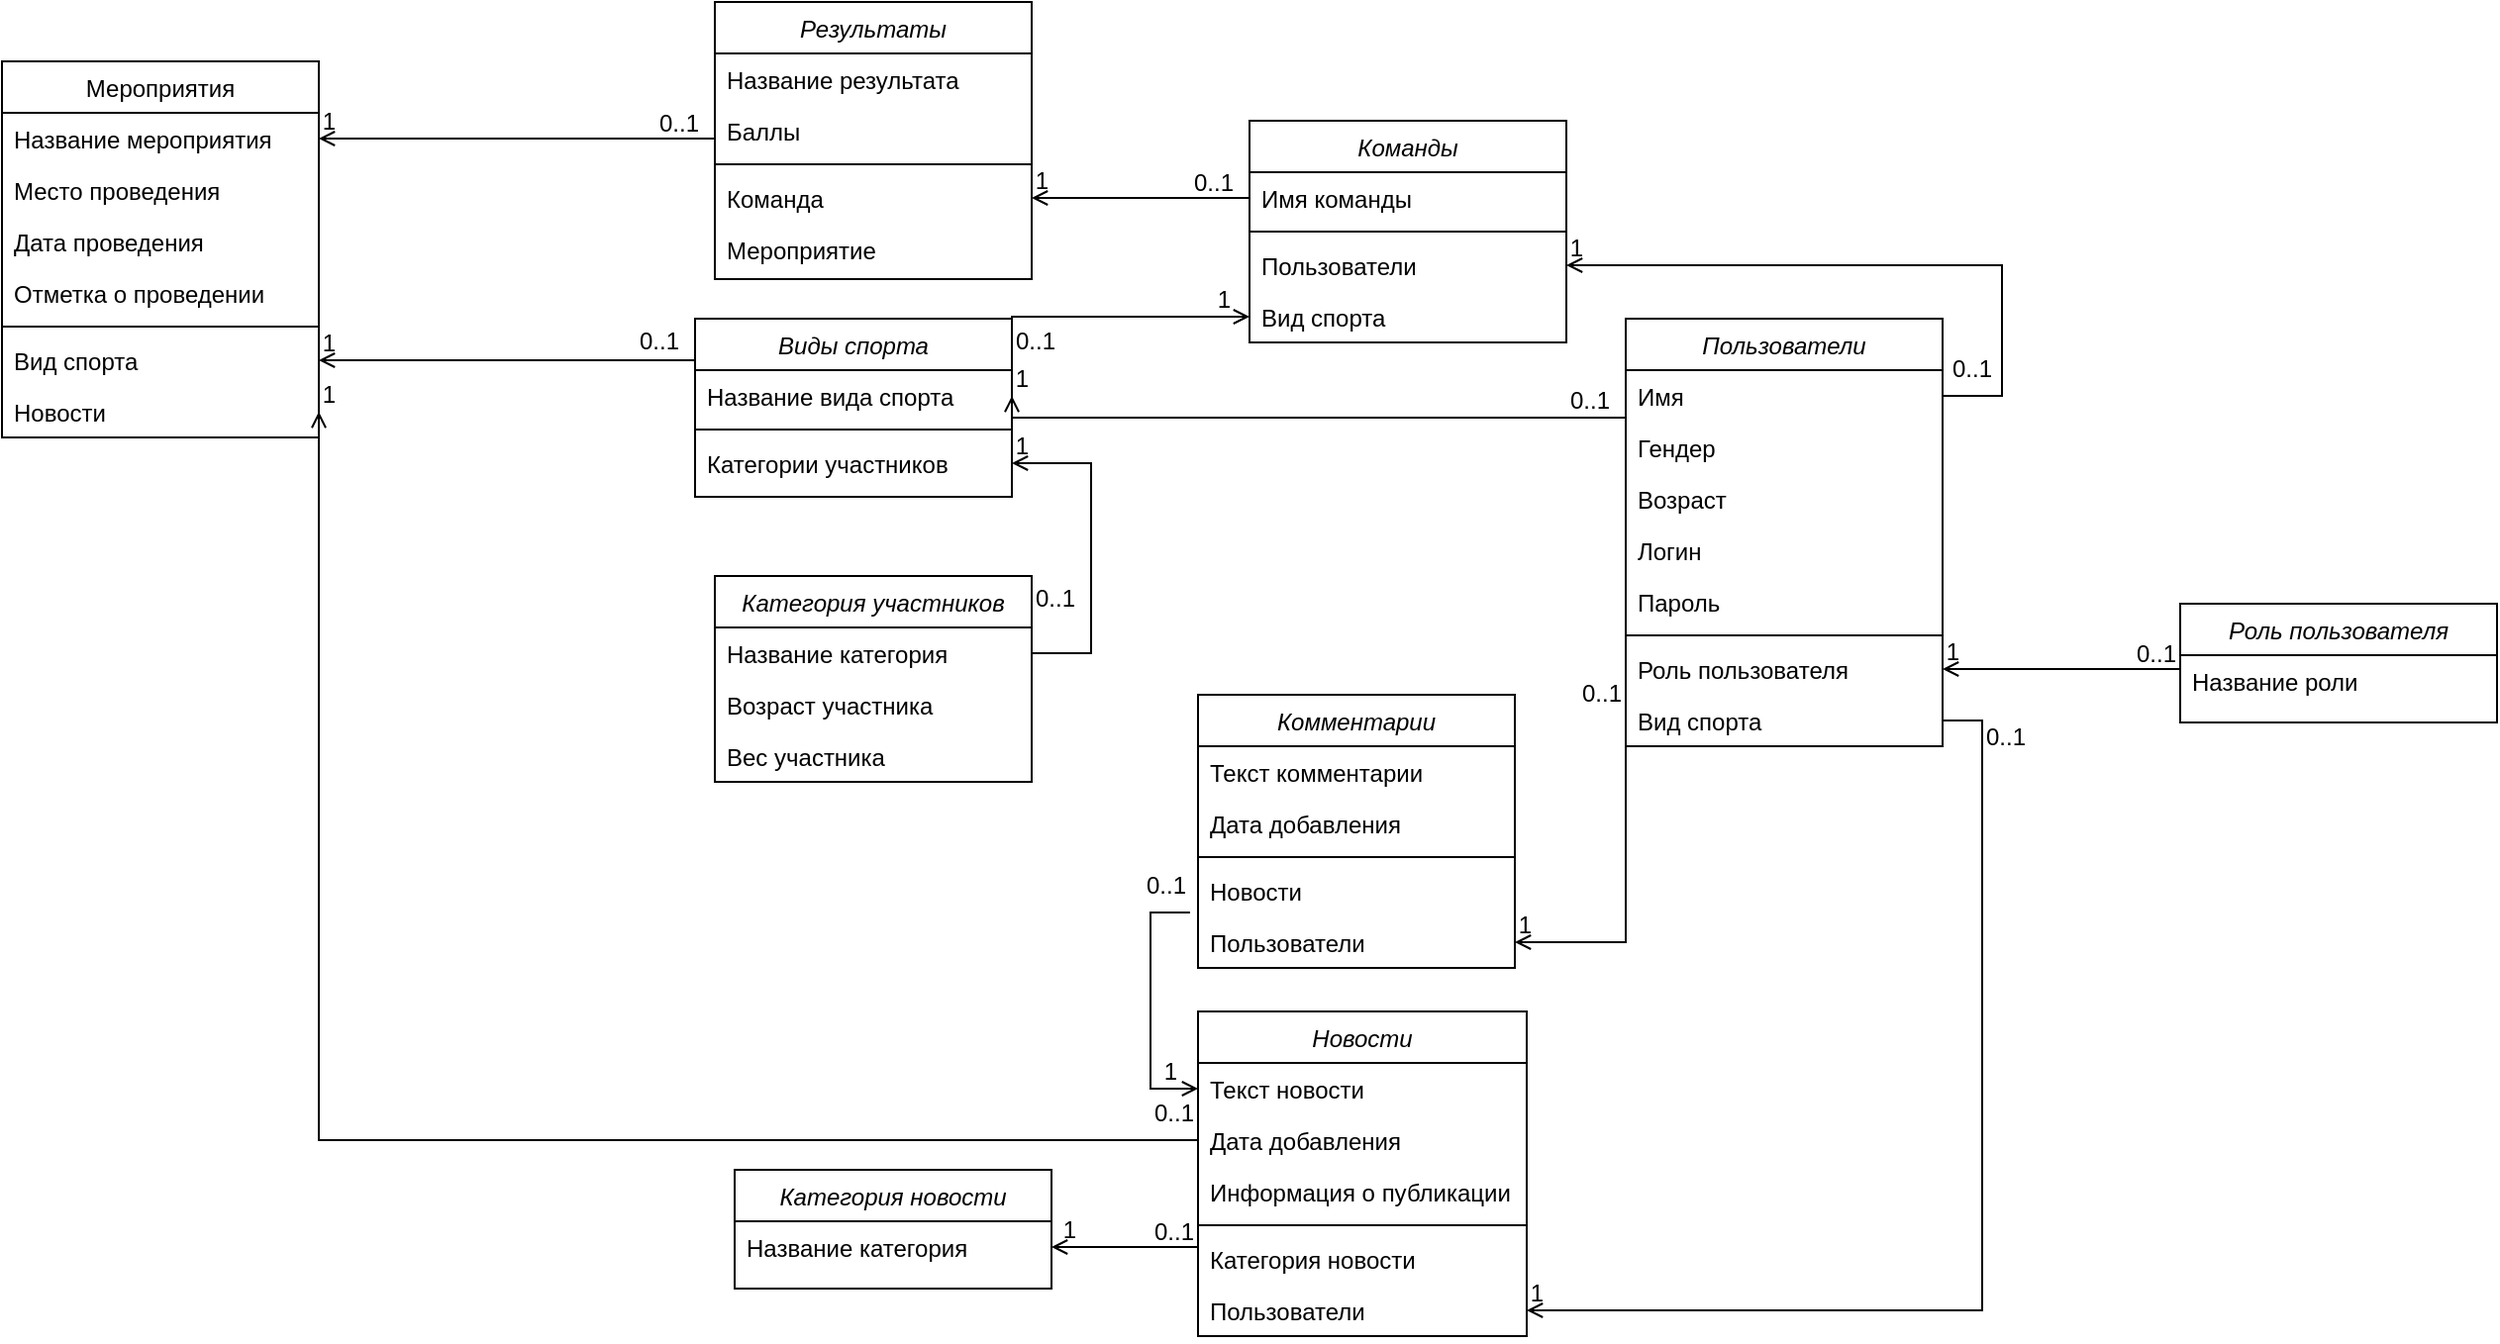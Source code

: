 <mxfile version="14.1.9" type="device"><diagram id="C5RBs43oDa-KdzZeNtuy" name="Page-1"><mxGraphModel dx="1865" dy="491" grid="1" gridSize="10" guides="1" tooltips="1" connect="1" arrows="1" fold="1" page="1" pageScale="1" pageWidth="827" pageHeight="1169" math="0" shadow="0"><root><mxCell id="WIyWlLk6GJQsqaUBKTNV-0"/><mxCell id="WIyWlLk6GJQsqaUBKTNV-1" parent="WIyWlLk6GJQsqaUBKTNV-0"/><mxCell id="zkfFHV4jXpPFQw0GAbJ--0" value="Результаты" style="swimlane;fontStyle=2;align=center;verticalAlign=top;childLayout=stackLayout;horizontal=1;startSize=26;horizontalStack=0;resizeParent=1;resizeLast=0;collapsible=1;marginBottom=0;rounded=0;shadow=0;strokeWidth=1;" parent="WIyWlLk6GJQsqaUBKTNV-1" vertex="1"><mxGeometry x="170" y="90" width="160" height="140" as="geometry"><mxRectangle x="230" y="140" width="160" height="26" as="alternateBounds"/></mxGeometry></mxCell><mxCell id="zkfFHV4jXpPFQw0GAbJ--1" value="Название результата" style="text;align=left;verticalAlign=top;spacingLeft=4;spacingRight=4;overflow=hidden;rotatable=0;points=[[0,0.5],[1,0.5]];portConstraint=eastwest;" parent="zkfFHV4jXpPFQw0GAbJ--0" vertex="1"><mxGeometry y="26" width="160" height="26" as="geometry"/></mxCell><mxCell id="zkfFHV4jXpPFQw0GAbJ--2" value="Баллы" style="text;align=left;verticalAlign=top;spacingLeft=4;spacingRight=4;overflow=hidden;rotatable=0;points=[[0,0.5],[1,0.5]];portConstraint=eastwest;rounded=0;shadow=0;html=0;" parent="zkfFHV4jXpPFQw0GAbJ--0" vertex="1"><mxGeometry y="52" width="160" height="26" as="geometry"/></mxCell><mxCell id="zkfFHV4jXpPFQw0GAbJ--4" value="" style="line;html=1;strokeWidth=1;align=left;verticalAlign=middle;spacingTop=-1;spacingLeft=3;spacingRight=3;rotatable=0;labelPosition=right;points=[];portConstraint=eastwest;" parent="zkfFHV4jXpPFQw0GAbJ--0" vertex="1"><mxGeometry y="78" width="160" height="8" as="geometry"/></mxCell><mxCell id="zkfFHV4jXpPFQw0GAbJ--5" value="Команда" style="text;align=left;verticalAlign=top;spacingLeft=4;spacingRight=4;overflow=hidden;rotatable=0;points=[[0,0.5],[1,0.5]];portConstraint=eastwest;" parent="zkfFHV4jXpPFQw0GAbJ--0" vertex="1"><mxGeometry y="86" width="160" height="26" as="geometry"/></mxCell><mxCell id="zkfFHV4jXpPFQw0GAbJ--3" value="Мероприятие" style="text;align=left;verticalAlign=top;spacingLeft=4;spacingRight=4;overflow=hidden;rotatable=0;points=[[0,0.5],[1,0.5]];portConstraint=eastwest;rounded=0;shadow=0;html=0;" parent="zkfFHV4jXpPFQw0GAbJ--0" vertex="1"><mxGeometry y="112" width="160" height="26" as="geometry"/></mxCell><mxCell id="zkfFHV4jXpPFQw0GAbJ--17" value="Мероприятия" style="swimlane;fontStyle=0;align=center;verticalAlign=top;childLayout=stackLayout;horizontal=1;startSize=26;horizontalStack=0;resizeParent=1;resizeLast=0;collapsible=1;marginBottom=0;rounded=0;shadow=0;strokeWidth=1;" parent="WIyWlLk6GJQsqaUBKTNV-1" vertex="1"><mxGeometry x="-190" y="120" width="160" height="190" as="geometry"><mxRectangle x="550" y="140" width="160" height="26" as="alternateBounds"/></mxGeometry></mxCell><mxCell id="zkfFHV4jXpPFQw0GAbJ--18" value="Название мероприятия" style="text;align=left;verticalAlign=top;spacingLeft=4;spacingRight=4;overflow=hidden;rotatable=0;points=[[0,0.5],[1,0.5]];portConstraint=eastwest;" parent="zkfFHV4jXpPFQw0GAbJ--17" vertex="1"><mxGeometry y="26" width="160" height="26" as="geometry"/></mxCell><mxCell id="zkfFHV4jXpPFQw0GAbJ--19" value="Место проведения" style="text;align=left;verticalAlign=top;spacingLeft=4;spacingRight=4;overflow=hidden;rotatable=0;points=[[0,0.5],[1,0.5]];portConstraint=eastwest;rounded=0;shadow=0;html=0;" parent="zkfFHV4jXpPFQw0GAbJ--17" vertex="1"><mxGeometry y="52" width="160" height="26" as="geometry"/></mxCell><mxCell id="zkfFHV4jXpPFQw0GAbJ--20" value="Дата проведения" style="text;align=left;verticalAlign=top;spacingLeft=4;spacingRight=4;overflow=hidden;rotatable=0;points=[[0,0.5],[1,0.5]];portConstraint=eastwest;rounded=0;shadow=0;html=0;" parent="zkfFHV4jXpPFQw0GAbJ--17" vertex="1"><mxGeometry y="78" width="160" height="26" as="geometry"/></mxCell><mxCell id="zkfFHV4jXpPFQw0GAbJ--21" value="Отметка о проведении" style="text;align=left;verticalAlign=top;spacingLeft=4;spacingRight=4;overflow=hidden;rotatable=0;points=[[0,0.5],[1,0.5]];portConstraint=eastwest;rounded=0;shadow=0;html=0;" parent="zkfFHV4jXpPFQw0GAbJ--17" vertex="1"><mxGeometry y="104" width="160" height="26" as="geometry"/></mxCell><mxCell id="zkfFHV4jXpPFQw0GAbJ--23" value="" style="line;html=1;strokeWidth=1;align=left;verticalAlign=middle;spacingTop=-1;spacingLeft=3;spacingRight=3;rotatable=0;labelPosition=right;points=[];portConstraint=eastwest;" parent="zkfFHV4jXpPFQw0GAbJ--17" vertex="1"><mxGeometry y="130" width="160" height="8" as="geometry"/></mxCell><mxCell id="zkfFHV4jXpPFQw0GAbJ--24" value="Вид спорта" style="text;align=left;verticalAlign=top;spacingLeft=4;spacingRight=4;overflow=hidden;rotatable=0;points=[[0,0.5],[1,0.5]];portConstraint=eastwest;" parent="zkfFHV4jXpPFQw0GAbJ--17" vertex="1"><mxGeometry y="138" width="160" height="26" as="geometry"/></mxCell><mxCell id="zkfFHV4jXpPFQw0GAbJ--25" value="Новости" style="text;align=left;verticalAlign=top;spacingLeft=4;spacingRight=4;overflow=hidden;rotatable=0;points=[[0,0.5],[1,0.5]];portConstraint=eastwest;" parent="zkfFHV4jXpPFQw0GAbJ--17" vertex="1"><mxGeometry y="164" width="160" height="26" as="geometry"/></mxCell><mxCell id="zkfFHV4jXpPFQw0GAbJ--26" value="" style="endArrow=open;shadow=0;strokeWidth=1;rounded=0;endFill=1;edgeStyle=elbowEdgeStyle;elbow=vertical;exitX=0;exitY=0.5;exitDx=0;exitDy=0;entryX=1;entryY=0.5;entryDx=0;entryDy=0;" parent="WIyWlLk6GJQsqaUBKTNV-1" source="zkfFHV4jXpPFQw0GAbJ--3" target="zkfFHV4jXpPFQw0GAbJ--18" edge="1"><mxGeometry x="0.5" y="41" relative="1" as="geometry"><mxPoint x="380" y="192" as="sourcePoint"/><mxPoint x="40" y="199" as="targetPoint"/><mxPoint x="-40" y="32" as="offset"/><Array as="points"><mxPoint x="70" y="159"/><mxPoint x="50" y="210"/><mxPoint x="70" y="220"/><mxPoint x="100" y="270"/></Array></mxGeometry></mxCell><mxCell id="zkfFHV4jXpPFQw0GAbJ--27" value="0..1" style="resizable=0;align=left;verticalAlign=bottom;labelBackgroundColor=none;fontSize=12;" parent="zkfFHV4jXpPFQw0GAbJ--26" connectable="0" vertex="1"><mxGeometry x="-1" relative="1" as="geometry"><mxPoint x="-30" y="-55" as="offset"/></mxGeometry></mxCell><mxCell id="zkfFHV4jXpPFQw0GAbJ--28" value="1" style="resizable=0;align=right;verticalAlign=bottom;labelBackgroundColor=none;fontSize=12;" parent="zkfFHV4jXpPFQw0GAbJ--26" connectable="0" vertex="1"><mxGeometry x="1" relative="1" as="geometry"><mxPoint x="10" as="offset"/></mxGeometry></mxCell><mxCell id="qn48XHFbAsI4lmH5Evxz-6" value="Команды" style="swimlane;fontStyle=2;align=center;verticalAlign=top;childLayout=stackLayout;horizontal=1;startSize=26;horizontalStack=0;resizeParent=1;resizeLast=0;collapsible=1;marginBottom=0;rounded=0;shadow=0;strokeWidth=1;" vertex="1" parent="WIyWlLk6GJQsqaUBKTNV-1"><mxGeometry x="440" y="150" width="160" height="112" as="geometry"><mxRectangle x="230" y="140" width="160" height="26" as="alternateBounds"/></mxGeometry></mxCell><mxCell id="qn48XHFbAsI4lmH5Evxz-7" value="Имя команды" style="text;align=left;verticalAlign=top;spacingLeft=4;spacingRight=4;overflow=hidden;rotatable=0;points=[[0,0.5],[1,0.5]];portConstraint=eastwest;" vertex="1" parent="qn48XHFbAsI4lmH5Evxz-6"><mxGeometry y="26" width="160" height="26" as="geometry"/></mxCell><mxCell id="qn48XHFbAsI4lmH5Evxz-9" value="" style="line;html=1;strokeWidth=1;align=left;verticalAlign=middle;spacingTop=-1;spacingLeft=3;spacingRight=3;rotatable=0;labelPosition=right;points=[];portConstraint=eastwest;" vertex="1" parent="qn48XHFbAsI4lmH5Evxz-6"><mxGeometry y="52" width="160" height="8" as="geometry"/></mxCell><mxCell id="qn48XHFbAsI4lmH5Evxz-10" value="Пользователи" style="text;align=left;verticalAlign=top;spacingLeft=4;spacingRight=4;overflow=hidden;rotatable=0;points=[[0,0.5],[1,0.5]];portConstraint=eastwest;" vertex="1" parent="qn48XHFbAsI4lmH5Evxz-6"><mxGeometry y="60" width="160" height="26" as="geometry"/></mxCell><mxCell id="qn48XHFbAsI4lmH5Evxz-11" value="Вид спорта" style="text;align=left;verticalAlign=top;spacingLeft=4;spacingRight=4;overflow=hidden;rotatable=0;points=[[0,0.5],[1,0.5]];portConstraint=eastwest;rounded=0;shadow=0;html=0;" vertex="1" parent="qn48XHFbAsI4lmH5Evxz-6"><mxGeometry y="86" width="160" height="26" as="geometry"/></mxCell><mxCell id="qn48XHFbAsI4lmH5Evxz-12" value="" style="endArrow=open;shadow=0;strokeWidth=1;rounded=0;endFill=1;edgeStyle=elbowEdgeStyle;elbow=vertical;exitX=0;exitY=0.5;exitDx=0;exitDy=0;entryX=1;entryY=0.5;entryDx=0;entryDy=0;" edge="1" parent="WIyWlLk6GJQsqaUBKTNV-1" source="qn48XHFbAsI4lmH5Evxz-7" target="zkfFHV4jXpPFQw0GAbJ--5"><mxGeometry x="0.5" y="41" relative="1" as="geometry"><mxPoint x="460" y="240" as="sourcePoint"/><mxPoint x="340" y="260" as="targetPoint"/><mxPoint x="-40" y="32" as="offset"/><Array as="points"><mxPoint x="370" y="189"/><mxPoint x="350" y="259"/><mxPoint x="350" y="210"/></Array></mxGeometry></mxCell><mxCell id="qn48XHFbAsI4lmH5Evxz-13" value="0..1" style="resizable=0;align=left;verticalAlign=bottom;labelBackgroundColor=none;fontSize=12;" connectable="0" vertex="1" parent="qn48XHFbAsI4lmH5Evxz-12"><mxGeometry x="-1" relative="1" as="geometry"><mxPoint x="-30" y="1" as="offset"/></mxGeometry></mxCell><mxCell id="qn48XHFbAsI4lmH5Evxz-14" value="1" style="resizable=0;align=right;verticalAlign=bottom;labelBackgroundColor=none;fontSize=12;" connectable="0" vertex="1" parent="qn48XHFbAsI4lmH5Evxz-12"><mxGeometry x="1" relative="1" as="geometry"><mxPoint x="10" as="offset"/></mxGeometry></mxCell><mxCell id="qn48XHFbAsI4lmH5Evxz-15" value="Виды спорта" style="swimlane;fontStyle=2;align=center;verticalAlign=top;childLayout=stackLayout;horizontal=1;startSize=26;horizontalStack=0;resizeParent=1;resizeLast=0;collapsible=1;marginBottom=0;rounded=0;shadow=0;strokeWidth=1;" vertex="1" parent="WIyWlLk6GJQsqaUBKTNV-1"><mxGeometry x="160" y="250" width="160" height="90" as="geometry"><mxRectangle x="230" y="140" width="160" height="26" as="alternateBounds"/></mxGeometry></mxCell><mxCell id="qn48XHFbAsI4lmH5Evxz-16" value="Название вида спорта" style="text;align=left;verticalAlign=top;spacingLeft=4;spacingRight=4;overflow=hidden;rotatable=0;points=[[0,0.5],[1,0.5]];portConstraint=eastwest;" vertex="1" parent="qn48XHFbAsI4lmH5Evxz-15"><mxGeometry y="26" width="160" height="26" as="geometry"/></mxCell><mxCell id="qn48XHFbAsI4lmH5Evxz-17" value="" style="line;html=1;strokeWidth=1;align=left;verticalAlign=middle;spacingTop=-1;spacingLeft=3;spacingRight=3;rotatable=0;labelPosition=right;points=[];portConstraint=eastwest;" vertex="1" parent="qn48XHFbAsI4lmH5Evxz-15"><mxGeometry y="52" width="160" height="8" as="geometry"/></mxCell><mxCell id="qn48XHFbAsI4lmH5Evxz-18" value="Категории участников" style="text;align=left;verticalAlign=top;spacingLeft=4;spacingRight=4;overflow=hidden;rotatable=0;points=[[0,0.5],[1,0.5]];portConstraint=eastwest;" vertex="1" parent="qn48XHFbAsI4lmH5Evxz-15"><mxGeometry y="60" width="160" height="26" as="geometry"/></mxCell><mxCell id="qn48XHFbAsI4lmH5Evxz-20" value="" style="endArrow=open;shadow=0;strokeWidth=1;rounded=0;endFill=1;edgeStyle=elbowEdgeStyle;elbow=vertical;exitX=1;exitY=0.5;exitDx=0;exitDy=0;entryX=0;entryY=0.5;entryDx=0;entryDy=0;" edge="1" parent="WIyWlLk6GJQsqaUBKTNV-1" source="qn48XHFbAsI4lmH5Evxz-16" target="qn48XHFbAsI4lmH5Evxz-11"><mxGeometry x="0.5" y="41" relative="1" as="geometry"><mxPoint x="430" y="249" as="sourcePoint"/><mxPoint x="350" y="270" as="targetPoint"/><mxPoint x="-40" y="32" as="offset"/><Array as="points"><mxPoint x="380" y="249"/><mxPoint x="370" y="289"/><mxPoint x="420" y="300"/><mxPoint x="410" y="300"/><mxPoint x="380" y="319"/><mxPoint x="360" y="290"/><mxPoint x="400" y="260"/><mxPoint x="400" y="280"/><mxPoint x="390" y="319"/><mxPoint x="410" y="450"/><mxPoint x="410" y="401"/></Array></mxGeometry></mxCell><mxCell id="qn48XHFbAsI4lmH5Evxz-21" value="0..1" style="resizable=0;align=left;verticalAlign=bottom;labelBackgroundColor=none;fontSize=12;" connectable="0" vertex="1" parent="qn48XHFbAsI4lmH5Evxz-20"><mxGeometry x="-1" relative="1" as="geometry"><mxPoint y="-19" as="offset"/></mxGeometry></mxCell><mxCell id="qn48XHFbAsI4lmH5Evxz-22" value="1" style="resizable=0;align=right;verticalAlign=bottom;labelBackgroundColor=none;fontSize=12;" connectable="0" vertex="1" parent="qn48XHFbAsI4lmH5Evxz-20"><mxGeometry x="1" relative="1" as="geometry"><mxPoint x="-8" as="offset"/></mxGeometry></mxCell><mxCell id="qn48XHFbAsI4lmH5Evxz-23" value="Категория участников" style="swimlane;fontStyle=2;align=center;verticalAlign=top;childLayout=stackLayout;horizontal=1;startSize=26;horizontalStack=0;resizeParent=1;resizeLast=0;collapsible=1;marginBottom=0;rounded=0;shadow=0;strokeWidth=1;" vertex="1" parent="WIyWlLk6GJQsqaUBKTNV-1"><mxGeometry x="170" y="380" width="160" height="104" as="geometry"><mxRectangle x="230" y="140" width="160" height="26" as="alternateBounds"/></mxGeometry></mxCell><mxCell id="qn48XHFbAsI4lmH5Evxz-24" value="Название категория" style="text;align=left;verticalAlign=top;spacingLeft=4;spacingRight=4;overflow=hidden;rotatable=0;points=[[0,0.5],[1,0.5]];portConstraint=eastwest;" vertex="1" parent="qn48XHFbAsI4lmH5Evxz-23"><mxGeometry y="26" width="160" height="26" as="geometry"/></mxCell><mxCell id="qn48XHFbAsI4lmH5Evxz-26" value="Возраст участника" style="text;align=left;verticalAlign=top;spacingLeft=4;spacingRight=4;overflow=hidden;rotatable=0;points=[[0,0.5],[1,0.5]];portConstraint=eastwest;" vertex="1" parent="qn48XHFbAsI4lmH5Evxz-23"><mxGeometry y="52" width="160" height="26" as="geometry"/></mxCell><mxCell id="qn48XHFbAsI4lmH5Evxz-28" value="Вес участника" style="text;align=left;verticalAlign=top;spacingLeft=4;spacingRight=4;overflow=hidden;rotatable=0;points=[[0,0.5],[1,0.5]];portConstraint=eastwest;" vertex="1" parent="qn48XHFbAsI4lmH5Evxz-23"><mxGeometry y="78" width="160" height="26" as="geometry"/></mxCell><mxCell id="qn48XHFbAsI4lmH5Evxz-29" value="" style="endArrow=open;shadow=0;strokeWidth=1;rounded=0;endFill=1;edgeStyle=elbowEdgeStyle;elbow=vertical;exitX=1;exitY=0.5;exitDx=0;exitDy=0;entryX=1;entryY=0.5;entryDx=0;entryDy=0;" edge="1" parent="WIyWlLk6GJQsqaUBKTNV-1" source="qn48XHFbAsI4lmH5Evxz-24" target="qn48XHFbAsI4lmH5Evxz-18"><mxGeometry x="0.5" y="41" relative="1" as="geometry"><mxPoint x="354" y="410" as="sourcePoint"/><mxPoint x="474" y="370" as="targetPoint"/><mxPoint x="-40" y="32" as="offset"/><Array as="points"><mxPoint x="360" y="380"/><mxPoint x="414" y="370"/><mxPoint x="404" y="410"/><mxPoint x="454" y="421"/><mxPoint x="444" y="421"/><mxPoint x="414" y="440"/><mxPoint x="394" y="411"/><mxPoint x="434" y="381"/><mxPoint x="434" y="401"/><mxPoint x="424" y="440"/><mxPoint x="444" y="571"/><mxPoint x="444" y="522"/></Array></mxGeometry></mxCell><mxCell id="qn48XHFbAsI4lmH5Evxz-30" value="0..1" style="resizable=0;align=left;verticalAlign=bottom;labelBackgroundColor=none;fontSize=12;" connectable="0" vertex="1" parent="qn48XHFbAsI4lmH5Evxz-29"><mxGeometry x="-1" relative="1" as="geometry"><mxPoint y="-19" as="offset"/></mxGeometry></mxCell><mxCell id="qn48XHFbAsI4lmH5Evxz-31" value="1" style="resizable=0;align=right;verticalAlign=bottom;labelBackgroundColor=none;fontSize=12;" connectable="0" vertex="1" parent="qn48XHFbAsI4lmH5Evxz-29"><mxGeometry x="1" relative="1" as="geometry"><mxPoint x="10" as="offset"/></mxGeometry></mxCell><mxCell id="qn48XHFbAsI4lmH5Evxz-32" value="" style="endArrow=open;shadow=0;strokeWidth=1;rounded=0;endFill=1;edgeStyle=elbowEdgeStyle;elbow=vertical;exitX=0;exitY=0.5;exitDx=0;exitDy=0;entryX=1;entryY=0.5;entryDx=0;entryDy=0;" edge="1" parent="WIyWlLk6GJQsqaUBKTNV-1" source="qn48XHFbAsI4lmH5Evxz-16" target="zkfFHV4jXpPFQw0GAbJ--24"><mxGeometry x="0.5" y="41" relative="1" as="geometry"><mxPoint x="340" y="309" as="sourcePoint"/><mxPoint x="460" y="269" as="targetPoint"/><mxPoint x="-40" y="32" as="offset"/><Array as="points"><mxPoint x="70" y="271"/><mxPoint x="440" y="320"/><mxPoint x="430" y="320"/><mxPoint x="400" y="339"/><mxPoint x="380" y="310"/><mxPoint x="420" y="280"/><mxPoint x="420" y="300"/><mxPoint x="410" y="339"/><mxPoint x="430" y="470"/><mxPoint x="430" y="421"/></Array></mxGeometry></mxCell><mxCell id="qn48XHFbAsI4lmH5Evxz-33" value="0..1" style="resizable=0;align=left;verticalAlign=bottom;labelBackgroundColor=none;fontSize=12;" connectable="0" vertex="1" parent="qn48XHFbAsI4lmH5Evxz-32"><mxGeometry x="-1" relative="1" as="geometry"><mxPoint x="-30" y="-19" as="offset"/></mxGeometry></mxCell><mxCell id="qn48XHFbAsI4lmH5Evxz-34" value="1" style="resizable=0;align=right;verticalAlign=bottom;labelBackgroundColor=none;fontSize=12;" connectable="0" vertex="1" parent="qn48XHFbAsI4lmH5Evxz-32"><mxGeometry x="1" relative="1" as="geometry"><mxPoint x="10" as="offset"/></mxGeometry></mxCell><mxCell id="qn48XHFbAsI4lmH5Evxz-35" value="Пользователи" style="swimlane;fontStyle=2;align=center;verticalAlign=top;childLayout=stackLayout;horizontal=1;startSize=26;horizontalStack=0;resizeParent=1;resizeLast=0;collapsible=1;marginBottom=0;rounded=0;shadow=0;strokeWidth=1;" vertex="1" parent="WIyWlLk6GJQsqaUBKTNV-1"><mxGeometry x="630" y="250" width="160" height="216" as="geometry"><mxRectangle x="230" y="140" width="160" height="26" as="alternateBounds"/></mxGeometry></mxCell><mxCell id="qn48XHFbAsI4lmH5Evxz-36" value="Имя" style="text;align=left;verticalAlign=top;spacingLeft=4;spacingRight=4;overflow=hidden;rotatable=0;points=[[0,0.5],[1,0.5]];portConstraint=eastwest;" vertex="1" parent="qn48XHFbAsI4lmH5Evxz-35"><mxGeometry y="26" width="160" height="26" as="geometry"/></mxCell><mxCell id="qn48XHFbAsI4lmH5Evxz-41" value="Гендер" style="text;align=left;verticalAlign=top;spacingLeft=4;spacingRight=4;overflow=hidden;rotatable=0;points=[[0,0.5],[1,0.5]];portConstraint=eastwest;" vertex="1" parent="qn48XHFbAsI4lmH5Evxz-35"><mxGeometry y="52" width="160" height="26" as="geometry"/></mxCell><mxCell id="qn48XHFbAsI4lmH5Evxz-40" value="Возраст" style="text;align=left;verticalAlign=top;spacingLeft=4;spacingRight=4;overflow=hidden;rotatable=0;points=[[0,0.5],[1,0.5]];portConstraint=eastwest;" vertex="1" parent="qn48XHFbAsI4lmH5Evxz-35"><mxGeometry y="78" width="160" height="26" as="geometry"/></mxCell><mxCell id="qn48XHFbAsI4lmH5Evxz-42" value="Логин" style="text;align=left;verticalAlign=top;spacingLeft=4;spacingRight=4;overflow=hidden;rotatable=0;points=[[0,0.5],[1,0.5]];portConstraint=eastwest;" vertex="1" parent="qn48XHFbAsI4lmH5Evxz-35"><mxGeometry y="104" width="160" height="26" as="geometry"/></mxCell><mxCell id="qn48XHFbAsI4lmH5Evxz-43" value="Пароль" style="text;align=left;verticalAlign=top;spacingLeft=4;spacingRight=4;overflow=hidden;rotatable=0;points=[[0,0.5],[1,0.5]];portConstraint=eastwest;" vertex="1" parent="qn48XHFbAsI4lmH5Evxz-35"><mxGeometry y="130" width="160" height="26" as="geometry"/></mxCell><mxCell id="qn48XHFbAsI4lmH5Evxz-37" value="" style="line;html=1;strokeWidth=1;align=left;verticalAlign=middle;spacingTop=-1;spacingLeft=3;spacingRight=3;rotatable=0;labelPosition=right;points=[];portConstraint=eastwest;" vertex="1" parent="qn48XHFbAsI4lmH5Evxz-35"><mxGeometry y="156" width="160" height="8" as="geometry"/></mxCell><mxCell id="qn48XHFbAsI4lmH5Evxz-38" value="Роль пользователя" style="text;align=left;verticalAlign=top;spacingLeft=4;spacingRight=4;overflow=hidden;rotatable=0;points=[[0,0.5],[1,0.5]];portConstraint=eastwest;" vertex="1" parent="qn48XHFbAsI4lmH5Evxz-35"><mxGeometry y="164" width="160" height="26" as="geometry"/></mxCell><mxCell id="qn48XHFbAsI4lmH5Evxz-39" value="Вид спорта" style="text;align=left;verticalAlign=top;spacingLeft=4;spacingRight=4;overflow=hidden;rotatable=0;points=[[0,0.5],[1,0.5]];portConstraint=eastwest;rounded=0;shadow=0;html=0;" vertex="1" parent="qn48XHFbAsI4lmH5Evxz-35"><mxGeometry y="190" width="160" height="26" as="geometry"/></mxCell><mxCell id="qn48XHFbAsI4lmH5Evxz-44" value="" style="endArrow=open;shadow=0;strokeWidth=1;rounded=0;endFill=1;edgeStyle=elbowEdgeStyle;elbow=vertical;exitX=0;exitY=0.5;exitDx=0;exitDy=0;entryX=1;entryY=0.5;entryDx=0;entryDy=0;" edge="1" parent="WIyWlLk6GJQsqaUBKTNV-1" source="qn48XHFbAsI4lmH5Evxz-39" target="qn48XHFbAsI4lmH5Evxz-16"><mxGeometry x="0.5" y="41" relative="1" as="geometry"><mxPoint x="440" y="416" as="sourcePoint"/><mxPoint x="390" y="300" as="targetPoint"/><mxPoint x="-40" y="32" as="offset"/><Array as="points"><mxPoint x="580" y="300"/><mxPoint x="400" y="289"/><mxPoint x="360" y="340"/><mxPoint x="430" y="410"/><mxPoint x="470" y="377"/><mxPoint x="524" y="367"/><mxPoint x="514" y="407"/><mxPoint x="564" y="418"/><mxPoint x="554" y="418"/><mxPoint x="524" y="437"/><mxPoint x="504" y="408"/><mxPoint x="544" y="378"/><mxPoint x="544" y="398"/><mxPoint x="534" y="437"/><mxPoint x="554" y="568"/><mxPoint x="554" y="519"/></Array></mxGeometry></mxCell><mxCell id="qn48XHFbAsI4lmH5Evxz-45" value="0..1" style="resizable=0;align=left;verticalAlign=bottom;labelBackgroundColor=none;fontSize=12;" connectable="0" vertex="1" parent="qn48XHFbAsI4lmH5Evxz-44"><mxGeometry x="-1" relative="1" as="geometry"><mxPoint x="-30" y="-153" as="offset"/></mxGeometry></mxCell><mxCell id="qn48XHFbAsI4lmH5Evxz-46" value="1" style="resizable=0;align=right;verticalAlign=bottom;labelBackgroundColor=none;fontSize=12;" connectable="0" vertex="1" parent="qn48XHFbAsI4lmH5Evxz-44"><mxGeometry x="1" relative="1" as="geometry"><mxPoint x="10" as="offset"/></mxGeometry></mxCell><mxCell id="qn48XHFbAsI4lmH5Evxz-47" value="" style="endArrow=open;shadow=0;strokeWidth=1;rounded=0;endFill=1;edgeStyle=elbowEdgeStyle;elbow=vertical;exitX=1;exitY=0.5;exitDx=0;exitDy=0;entryX=1;entryY=0.5;entryDx=0;entryDy=0;" edge="1" parent="WIyWlLk6GJQsqaUBKTNV-1" source="qn48XHFbAsI4lmH5Evxz-36" target="qn48XHFbAsI4lmH5Evxz-10"><mxGeometry x="0.5" y="41" relative="1" as="geometry"><mxPoint x="350" y="439" as="sourcePoint"/><mxPoint x="340" y="343" as="targetPoint"/><mxPoint x="-40" y="32" as="offset"/><Array as="points"><mxPoint x="820" y="250"/><mxPoint x="780" y="223"/><mxPoint x="434" y="390"/><mxPoint x="424" y="430"/><mxPoint x="474" y="441"/><mxPoint x="464" y="441"/><mxPoint x="434" y="460"/><mxPoint x="414" y="431"/><mxPoint x="454" y="401"/><mxPoint x="454" y="421"/><mxPoint x="444" y="460"/><mxPoint x="464" y="591"/><mxPoint x="464" y="542"/></Array></mxGeometry></mxCell><mxCell id="qn48XHFbAsI4lmH5Evxz-48" value="0..1" style="resizable=0;align=left;verticalAlign=bottom;labelBackgroundColor=none;fontSize=12;" connectable="0" vertex="1" parent="qn48XHFbAsI4lmH5Evxz-47"><mxGeometry x="-1" relative="1" as="geometry"><mxPoint x="3" y="-5" as="offset"/></mxGeometry></mxCell><mxCell id="qn48XHFbAsI4lmH5Evxz-49" value="1" style="resizable=0;align=right;verticalAlign=bottom;labelBackgroundColor=none;fontSize=12;" connectable="0" vertex="1" parent="qn48XHFbAsI4lmH5Evxz-47"><mxGeometry x="1" relative="1" as="geometry"><mxPoint x="10" as="offset"/></mxGeometry></mxCell><mxCell id="qn48XHFbAsI4lmH5Evxz-51" value="Роль пользователя" style="swimlane;fontStyle=2;align=center;verticalAlign=top;childLayout=stackLayout;horizontal=1;startSize=26;horizontalStack=0;resizeParent=1;resizeLast=0;collapsible=1;marginBottom=0;rounded=0;shadow=0;strokeWidth=1;" vertex="1" parent="WIyWlLk6GJQsqaUBKTNV-1"><mxGeometry x="910" y="394" width="160" height="60" as="geometry"><mxRectangle x="230" y="140" width="160" height="26" as="alternateBounds"/></mxGeometry></mxCell><mxCell id="qn48XHFbAsI4lmH5Evxz-52" value="Название роли" style="text;align=left;verticalAlign=top;spacingLeft=4;spacingRight=4;overflow=hidden;rotatable=0;points=[[0,0.5],[1,0.5]];portConstraint=eastwest;" vertex="1" parent="qn48XHFbAsI4lmH5Evxz-51"><mxGeometry y="26" width="160" height="26" as="geometry"/></mxCell><mxCell id="qn48XHFbAsI4lmH5Evxz-55" value="" style="endArrow=open;shadow=0;strokeWidth=1;rounded=0;endFill=1;edgeStyle=elbowEdgeStyle;elbow=vertical;exitX=0;exitY=0.5;exitDx=0;exitDy=0;entryX=1;entryY=0.5;entryDx=0;entryDy=0;" edge="1" parent="WIyWlLk6GJQsqaUBKTNV-1" source="qn48XHFbAsI4lmH5Evxz-52" target="qn48XHFbAsI4lmH5Evxz-38"><mxGeometry x="0.5" y="41" relative="1" as="geometry"><mxPoint x="800" y="299" as="sourcePoint"/><mxPoint x="610" y="233" as="targetPoint"/><mxPoint x="-40" y="32" as="offset"/><Array as="points"><mxPoint x="830" y="427"/><mxPoint x="820" y="420"/><mxPoint x="790" y="233"/><mxPoint x="444" y="400"/><mxPoint x="434" y="440"/><mxPoint x="484" y="451"/><mxPoint x="474" y="451"/><mxPoint x="444" y="470"/><mxPoint x="424" y="441"/><mxPoint x="464" y="411"/><mxPoint x="464" y="431"/><mxPoint x="454" y="470"/><mxPoint x="474" y="601"/><mxPoint x="474" y="552"/></Array></mxGeometry></mxCell><mxCell id="qn48XHFbAsI4lmH5Evxz-56" value="0..1" style="resizable=0;align=left;verticalAlign=bottom;labelBackgroundColor=none;fontSize=12;" connectable="0" vertex="1" parent="qn48XHFbAsI4lmH5Evxz-55"><mxGeometry x="-1" relative="1" as="geometry"><mxPoint x="-24" y="-5" as="offset"/></mxGeometry></mxCell><mxCell id="qn48XHFbAsI4lmH5Evxz-57" value="1" style="resizable=0;align=right;verticalAlign=bottom;labelBackgroundColor=none;fontSize=12;" connectable="0" vertex="1" parent="qn48XHFbAsI4lmH5Evxz-55"><mxGeometry x="1" relative="1" as="geometry"><mxPoint x="10" as="offset"/></mxGeometry></mxCell><mxCell id="qn48XHFbAsI4lmH5Evxz-58" value="Комментарии" style="swimlane;fontStyle=2;align=center;verticalAlign=top;childLayout=stackLayout;horizontal=1;startSize=26;horizontalStack=0;resizeParent=1;resizeLast=0;collapsible=1;marginBottom=0;rounded=0;shadow=0;strokeWidth=1;" vertex="1" parent="WIyWlLk6GJQsqaUBKTNV-1"><mxGeometry x="414" y="440" width="160" height="138" as="geometry"><mxRectangle x="230" y="140" width="160" height="26" as="alternateBounds"/></mxGeometry></mxCell><mxCell id="qn48XHFbAsI4lmH5Evxz-59" value="Текст комментарии" style="text;align=left;verticalAlign=top;spacingLeft=4;spacingRight=4;overflow=hidden;rotatable=0;points=[[0,0.5],[1,0.5]];portConstraint=eastwest;" vertex="1" parent="qn48XHFbAsI4lmH5Evxz-58"><mxGeometry y="26" width="160" height="26" as="geometry"/></mxCell><mxCell id="qn48XHFbAsI4lmH5Evxz-60" value="Дата добавления" style="text;align=left;verticalAlign=top;spacingLeft=4;spacingRight=4;overflow=hidden;rotatable=0;points=[[0,0.5],[1,0.5]];portConstraint=eastwest;" vertex="1" parent="qn48XHFbAsI4lmH5Evxz-58"><mxGeometry y="52" width="160" height="26" as="geometry"/></mxCell><mxCell id="qn48XHFbAsI4lmH5Evxz-64" value="" style="line;html=1;strokeWidth=1;align=left;verticalAlign=middle;spacingTop=-1;spacingLeft=3;spacingRight=3;rotatable=0;labelPosition=right;points=[];portConstraint=eastwest;" vertex="1" parent="qn48XHFbAsI4lmH5Evxz-58"><mxGeometry y="78" width="160" height="8" as="geometry"/></mxCell><mxCell id="qn48XHFbAsI4lmH5Evxz-65" value="Новости" style="text;align=left;verticalAlign=top;spacingLeft=4;spacingRight=4;overflow=hidden;rotatable=0;points=[[0,0.5],[1,0.5]];portConstraint=eastwest;" vertex="1" parent="qn48XHFbAsI4lmH5Evxz-58"><mxGeometry y="86" width="160" height="26" as="geometry"/></mxCell><mxCell id="qn48XHFbAsI4lmH5Evxz-66" value="Пользователи" style="text;align=left;verticalAlign=top;spacingLeft=4;spacingRight=4;overflow=hidden;rotatable=0;points=[[0,0.5],[1,0.5]];portConstraint=eastwest;rounded=0;shadow=0;html=0;" vertex="1" parent="qn48XHFbAsI4lmH5Evxz-58"><mxGeometry y="112" width="160" height="26" as="geometry"/></mxCell><mxCell id="qn48XHFbAsI4lmH5Evxz-67" value="" style="endArrow=open;shadow=0;strokeWidth=1;rounded=0;endFill=1;edgeStyle=elbowEdgeStyle;elbow=vertical;exitX=0;exitY=0.5;exitDx=0;exitDy=0;entryX=1;entryY=0.5;entryDx=0;entryDy=0;" edge="1" parent="WIyWlLk6GJQsqaUBKTNV-1" source="qn48XHFbAsI4lmH5Evxz-39" target="qn48XHFbAsI4lmH5Evxz-66"><mxGeometry x="0.5" y="41" relative="1" as="geometry"><mxPoint x="770" y="566" as="sourcePoint"/><mxPoint x="650" y="560" as="targetPoint"/><mxPoint x="-40" y="32" as="offset"/><Array as="points"><mxPoint x="610" y="565"/><mxPoint x="600" y="470"/><mxPoint x="600" y="500"/><mxPoint x="610" y="565"/><mxPoint x="610" y="500"/><mxPoint x="690" y="560"/><mxPoint x="680" y="553"/><mxPoint x="650" y="366"/><mxPoint x="304" y="533"/><mxPoint x="294" y="573"/><mxPoint x="344" y="584"/><mxPoint x="334" y="584"/><mxPoint x="304" y="603"/><mxPoint x="284" y="574"/><mxPoint x="324" y="544"/><mxPoint x="324" y="564"/><mxPoint x="314" y="603"/><mxPoint x="334" y="734"/><mxPoint x="334" y="685"/></Array></mxGeometry></mxCell><mxCell id="qn48XHFbAsI4lmH5Evxz-68" value="0..1" style="resizable=0;align=left;verticalAlign=bottom;labelBackgroundColor=none;fontSize=12;" connectable="0" vertex="1" parent="qn48XHFbAsI4lmH5Evxz-67"><mxGeometry x="-1" relative="1" as="geometry"><mxPoint x="-24" y="-5" as="offset"/></mxGeometry></mxCell><mxCell id="qn48XHFbAsI4lmH5Evxz-69" value="1" style="resizable=0;align=right;verticalAlign=bottom;labelBackgroundColor=none;fontSize=12;" connectable="0" vertex="1" parent="qn48XHFbAsI4lmH5Evxz-67"><mxGeometry x="1" relative="1" as="geometry"><mxPoint x="10" as="offset"/></mxGeometry></mxCell><mxCell id="qn48XHFbAsI4lmH5Evxz-70" value="Новости" style="swimlane;fontStyle=2;align=center;verticalAlign=top;childLayout=stackLayout;horizontal=1;startSize=26;horizontalStack=0;resizeParent=1;resizeLast=0;collapsible=1;marginBottom=0;rounded=0;shadow=0;strokeWidth=1;" vertex="1" parent="WIyWlLk6GJQsqaUBKTNV-1"><mxGeometry x="414" y="600" width="166" height="164" as="geometry"><mxRectangle x="230" y="140" width="160" height="26" as="alternateBounds"/></mxGeometry></mxCell><mxCell id="qn48XHFbAsI4lmH5Evxz-71" value="Текст новости" style="text;align=left;verticalAlign=top;spacingLeft=4;spacingRight=4;overflow=hidden;rotatable=0;points=[[0,0.5],[1,0.5]];portConstraint=eastwest;" vertex="1" parent="qn48XHFbAsI4lmH5Evxz-70"><mxGeometry y="26" width="166" height="26" as="geometry"/></mxCell><mxCell id="qn48XHFbAsI4lmH5Evxz-72" value="Дата добавления" style="text;align=left;verticalAlign=top;spacingLeft=4;spacingRight=4;overflow=hidden;rotatable=0;points=[[0,0.5],[1,0.5]];portConstraint=eastwest;" vertex="1" parent="qn48XHFbAsI4lmH5Evxz-70"><mxGeometry y="52" width="166" height="26" as="geometry"/></mxCell><mxCell id="qn48XHFbAsI4lmH5Evxz-76" value="Информация о публикации" style="text;align=left;verticalAlign=top;spacingLeft=4;spacingRight=4;overflow=hidden;rotatable=0;points=[[0,0.5],[1,0.5]];portConstraint=eastwest;" vertex="1" parent="qn48XHFbAsI4lmH5Evxz-70"><mxGeometry y="78" width="166" height="26" as="geometry"/></mxCell><mxCell id="qn48XHFbAsI4lmH5Evxz-73" value="" style="line;html=1;strokeWidth=1;align=left;verticalAlign=middle;spacingTop=-1;spacingLeft=3;spacingRight=3;rotatable=0;labelPosition=right;points=[];portConstraint=eastwest;" vertex="1" parent="qn48XHFbAsI4lmH5Evxz-70"><mxGeometry y="104" width="166" height="8" as="geometry"/></mxCell><mxCell id="qn48XHFbAsI4lmH5Evxz-74" value="Категория новости" style="text;align=left;verticalAlign=top;spacingLeft=4;spacingRight=4;overflow=hidden;rotatable=0;points=[[0,0.5],[1,0.5]];portConstraint=eastwest;" vertex="1" parent="qn48XHFbAsI4lmH5Evxz-70"><mxGeometry y="112" width="166" height="26" as="geometry"/></mxCell><mxCell id="qn48XHFbAsI4lmH5Evxz-75" value="Пользователи" style="text;align=left;verticalAlign=top;spacingLeft=4;spacingRight=4;overflow=hidden;rotatable=0;points=[[0,0.5],[1,0.5]];portConstraint=eastwest;rounded=0;shadow=0;html=0;" vertex="1" parent="qn48XHFbAsI4lmH5Evxz-70"><mxGeometry y="138" width="166" height="26" as="geometry"/></mxCell><mxCell id="qn48XHFbAsI4lmH5Evxz-77" value="" style="endArrow=open;shadow=0;strokeWidth=1;rounded=0;endFill=1;edgeStyle=elbowEdgeStyle;elbow=vertical;exitX=1;exitY=0.5;exitDx=0;exitDy=0;entryX=1;entryY=0.5;entryDx=0;entryDy=0;" edge="1" parent="WIyWlLk6GJQsqaUBKTNV-1" source="qn48XHFbAsI4lmH5Evxz-39" target="qn48XHFbAsI4lmH5Evxz-75"><mxGeometry x="0.5" y="41" relative="1" as="geometry"><mxPoint x="780" y="726" as="sourcePoint"/><mxPoint x="660" y="720" as="targetPoint"/><mxPoint x="-40" y="32" as="offset"/><Array as="points"><mxPoint x="810" y="610"/><mxPoint x="700" y="720"/><mxPoint x="690" y="713"/><mxPoint x="660" y="526"/><mxPoint x="314" y="693"/><mxPoint x="304" y="733"/><mxPoint x="354" y="744"/><mxPoint x="344" y="744"/><mxPoint x="314" y="763"/><mxPoint x="294" y="734"/><mxPoint x="334" y="704"/><mxPoint x="334" y="724"/><mxPoint x="324" y="763"/><mxPoint x="344" y="894"/><mxPoint x="344" y="845"/></Array></mxGeometry></mxCell><mxCell id="qn48XHFbAsI4lmH5Evxz-78" value="0..1" style="resizable=0;align=left;verticalAlign=bottom;labelBackgroundColor=none;fontSize=12;" connectable="0" vertex="1" parent="qn48XHFbAsI4lmH5Evxz-77"><mxGeometry x="-1" relative="1" as="geometry"><mxPoint x="20" y="17" as="offset"/></mxGeometry></mxCell><mxCell id="qn48XHFbAsI4lmH5Evxz-79" value="1" style="resizable=0;align=right;verticalAlign=bottom;labelBackgroundColor=none;fontSize=12;" connectable="0" vertex="1" parent="qn48XHFbAsI4lmH5Evxz-77"><mxGeometry x="1" relative="1" as="geometry"><mxPoint x="10" as="offset"/></mxGeometry></mxCell><mxCell id="qn48XHFbAsI4lmH5Evxz-80" value="" style="endArrow=open;shadow=0;strokeWidth=1;rounded=0;endFill=1;edgeStyle=elbowEdgeStyle;elbow=vertical;exitX=-0.025;exitY=0.923;exitDx=0;exitDy=0;exitPerimeter=0;" edge="1" parent="WIyWlLk6GJQsqaUBKTNV-1" source="qn48XHFbAsI4lmH5Evxz-65" target="qn48XHFbAsI4lmH5Evxz-71"><mxGeometry x="0.5" y="41" relative="1" as="geometry"><mxPoint x="370" y="600" as="sourcePoint"/><mxPoint x="250" y="594" as="targetPoint"/><mxPoint x="-40" y="32" as="offset"/><Array as="points"><mxPoint x="390" y="590"/><mxPoint x="280" y="587"/><mxPoint x="250" y="400"/><mxPoint x="-96" y="567"/><mxPoint x="-106" y="607"/><mxPoint x="-56" y="618"/><mxPoint x="-66" y="618"/><mxPoint x="-96" y="637"/><mxPoint x="-116" y="608"/><mxPoint x="-76" y="578"/><mxPoint x="-76" y="598"/><mxPoint x="-86" y="637"/><mxPoint x="-66" y="768"/><mxPoint x="-66" y="719"/></Array></mxGeometry></mxCell><mxCell id="qn48XHFbAsI4lmH5Evxz-81" value="0..1" style="resizable=0;align=left;verticalAlign=bottom;labelBackgroundColor=none;fontSize=12;" connectable="0" vertex="1" parent="qn48XHFbAsI4lmH5Evxz-80"><mxGeometry x="-1" relative="1" as="geometry"><mxPoint x="-24" y="-5" as="offset"/></mxGeometry></mxCell><mxCell id="qn48XHFbAsI4lmH5Evxz-82" value="1" style="resizable=0;align=right;verticalAlign=bottom;labelBackgroundColor=none;fontSize=12;" connectable="0" vertex="1" parent="qn48XHFbAsI4lmH5Evxz-80"><mxGeometry x="1" relative="1" as="geometry"><mxPoint x="-9" as="offset"/></mxGeometry></mxCell><mxCell id="qn48XHFbAsI4lmH5Evxz-83" value="" style="endArrow=open;shadow=0;strokeWidth=1;rounded=0;endFill=1;edgeStyle=elbowEdgeStyle;elbow=vertical;exitX=0;exitY=0.5;exitDx=0;exitDy=0;entryX=1;entryY=0.5;entryDx=0;entryDy=0;" edge="1" parent="WIyWlLk6GJQsqaUBKTNV-1" source="qn48XHFbAsI4lmH5Evxz-72" target="zkfFHV4jXpPFQw0GAbJ--25"><mxGeometry x="0.5" y="41" relative="1" as="geometry"><mxPoint x="270" y="591" as="sourcePoint"/><mxPoint x="150" y="585" as="targetPoint"/><mxPoint x="-40" y="32" as="offset"/><Array as="points"><mxPoint x="210" y="665"/><mxPoint x="20" y="350"/><mxPoint x="100" y="665"/><mxPoint x="220" y="665"/><mxPoint x="180" y="578"/><mxPoint x="150" y="391"/><mxPoint x="-196" y="558"/><mxPoint x="-206" y="598"/><mxPoint x="-156" y="609"/><mxPoint x="-166" y="609"/><mxPoint x="-196" y="628"/><mxPoint x="-216" y="599"/><mxPoint x="-176" y="569"/><mxPoint x="-176" y="589"/><mxPoint x="-186" y="628"/><mxPoint x="-166" y="759"/><mxPoint x="-166" y="710"/></Array></mxGeometry></mxCell><mxCell id="qn48XHFbAsI4lmH5Evxz-84" value="0..1" style="resizable=0;align=left;verticalAlign=bottom;labelBackgroundColor=none;fontSize=12;" connectable="0" vertex="1" parent="qn48XHFbAsI4lmH5Evxz-83"><mxGeometry x="-1" relative="1" as="geometry"><mxPoint x="-24" y="-5" as="offset"/></mxGeometry></mxCell><mxCell id="qn48XHFbAsI4lmH5Evxz-85" value="1" style="resizable=0;align=right;verticalAlign=bottom;labelBackgroundColor=none;fontSize=12;" connectable="0" vertex="1" parent="qn48XHFbAsI4lmH5Evxz-83"><mxGeometry x="1" relative="1" as="geometry"><mxPoint x="10" as="offset"/></mxGeometry></mxCell><mxCell id="qn48XHFbAsI4lmH5Evxz-86" value="Категория новости" style="swimlane;fontStyle=2;align=center;verticalAlign=top;childLayout=stackLayout;horizontal=1;startSize=26;horizontalStack=0;resizeParent=1;resizeLast=0;collapsible=1;marginBottom=0;rounded=0;shadow=0;strokeWidth=1;" vertex="1" parent="WIyWlLk6GJQsqaUBKTNV-1"><mxGeometry x="180" y="680" width="160" height="60" as="geometry"><mxRectangle x="230" y="140" width="160" height="26" as="alternateBounds"/></mxGeometry></mxCell><mxCell id="qn48XHFbAsI4lmH5Evxz-87" value="Название категория" style="text;align=left;verticalAlign=top;spacingLeft=4;spacingRight=4;overflow=hidden;rotatable=0;points=[[0,0.5],[1,0.5]];portConstraint=eastwest;" vertex="1" parent="qn48XHFbAsI4lmH5Evxz-86"><mxGeometry y="26" width="160" height="26" as="geometry"/></mxCell><mxCell id="qn48XHFbAsI4lmH5Evxz-90" value="" style="endArrow=open;shadow=0;strokeWidth=1;rounded=0;endFill=1;edgeStyle=elbowEdgeStyle;elbow=vertical;exitX=0;exitY=0.5;exitDx=0;exitDy=0;entryX=1;entryY=0.5;entryDx=0;entryDy=0;" edge="1" parent="WIyWlLk6GJQsqaUBKTNV-1" source="qn48XHFbAsI4lmH5Evxz-74" target="qn48XHFbAsI4lmH5Evxz-87"><mxGeometry x="0.5" y="41" relative="1" as="geometry"><mxPoint x="380" y="789.998" as="sourcePoint"/><mxPoint x="384" y="879" as="targetPoint"/><mxPoint x="-40" y="32" as="offset"/><Array as="points"><mxPoint x="390" y="719"/><mxPoint x="250" y="827"/><mxPoint x="220" y="640"/><mxPoint x="-126" y="807"/><mxPoint x="-136" y="847"/><mxPoint x="-86" y="858"/><mxPoint x="-96" y="858"/><mxPoint x="-126" y="877"/><mxPoint x="-146" y="848"/><mxPoint x="-106" y="818"/><mxPoint x="-106" y="838"/><mxPoint x="-116" y="877"/><mxPoint x="-96" y="1008"/><mxPoint x="-96" y="959"/></Array></mxGeometry></mxCell><mxCell id="qn48XHFbAsI4lmH5Evxz-91" value="0..1" style="resizable=0;align=left;verticalAlign=bottom;labelBackgroundColor=none;fontSize=12;" connectable="0" vertex="1" parent="qn48XHFbAsI4lmH5Evxz-90"><mxGeometry x="-1" relative="1" as="geometry"><mxPoint x="-24" y="-5" as="offset"/></mxGeometry></mxCell><mxCell id="qn48XHFbAsI4lmH5Evxz-92" value="1" style="resizable=0;align=right;verticalAlign=bottom;labelBackgroundColor=none;fontSize=12;" connectable="0" vertex="1" parent="qn48XHFbAsI4lmH5Evxz-90"><mxGeometry x="1" relative="1" as="geometry"><mxPoint x="14" as="offset"/></mxGeometry></mxCell></root></mxGraphModel></diagram></mxfile>